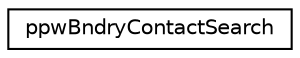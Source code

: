 digraph "Graphical Class Hierarchy"
{
 // LATEX_PDF_SIZE
  edge [fontname="Helvetica",fontsize="10",labelfontname="Helvetica",labelfontsize="10"];
  node [fontname="Helvetica",fontsize="10",shape=record];
  rankdir="LR";
  Node0 [label="ppwBndryContactSearch",height=0.2,width=0.4,color="black", fillcolor="white", style="filled",URL="$classpFlow_1_1ppwBndryContactSearch.html",tooltip=" "];
}
